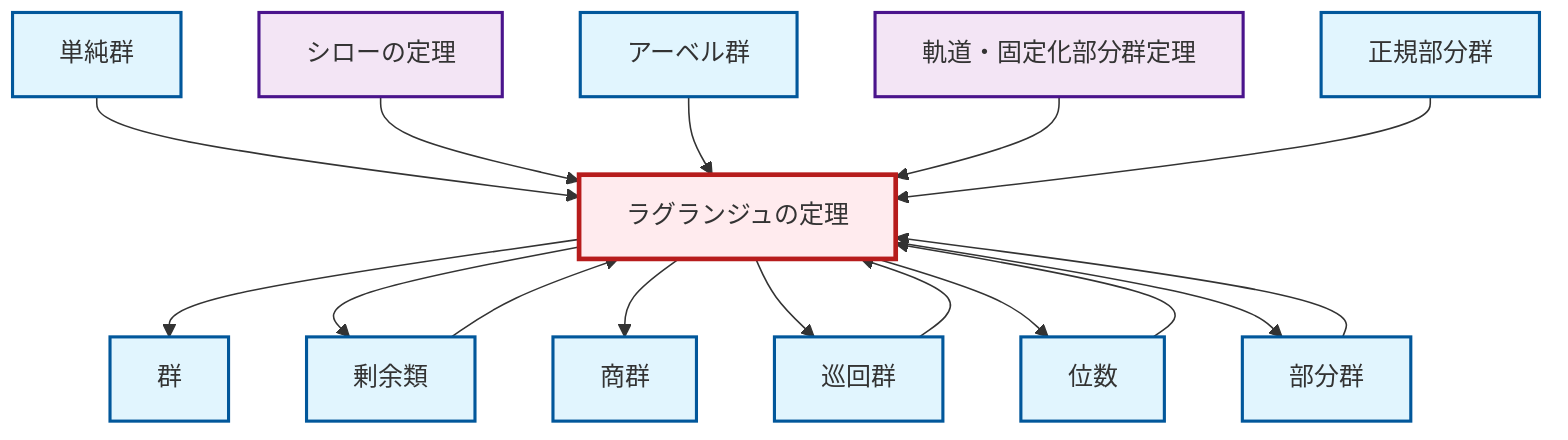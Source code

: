 graph TD
    classDef definition fill:#e1f5fe,stroke:#01579b,stroke-width:2px
    classDef theorem fill:#f3e5f5,stroke:#4a148c,stroke-width:2px
    classDef axiom fill:#fff3e0,stroke:#e65100,stroke-width:2px
    classDef example fill:#e8f5e9,stroke:#1b5e20,stroke-width:2px
    classDef current fill:#ffebee,stroke:#b71c1c,stroke-width:3px
    def-quotient-group["商群"]:::definition
    def-normal-subgroup["正規部分群"]:::definition
    def-cyclic-group["巡回群"]:::definition
    def-order["位数"]:::definition
    def-simple-group["単純群"]:::definition
    def-group["群"]:::definition
    thm-lagrange["ラグランジュの定理"]:::theorem
    thm-sylow["シローの定理"]:::theorem
    def-abelian-group["アーベル群"]:::definition
    def-coset["剰余類"]:::definition
    thm-orbit-stabilizer["軌道・固定化部分群定理"]:::theorem
    def-subgroup["部分群"]:::definition
    thm-lagrange --> def-group
    def-subgroup --> thm-lagrange
    def-cyclic-group --> thm-lagrange
    def-coset --> thm-lagrange
    def-simple-group --> thm-lagrange
    thm-lagrange --> def-coset
    thm-lagrange --> def-quotient-group
    thm-lagrange --> def-cyclic-group
    thm-sylow --> thm-lagrange
    def-order --> thm-lagrange
    def-abelian-group --> thm-lagrange
    thm-orbit-stabilizer --> thm-lagrange
    def-normal-subgroup --> thm-lagrange
    thm-lagrange --> def-order
    thm-lagrange --> def-subgroup
    class thm-lagrange current